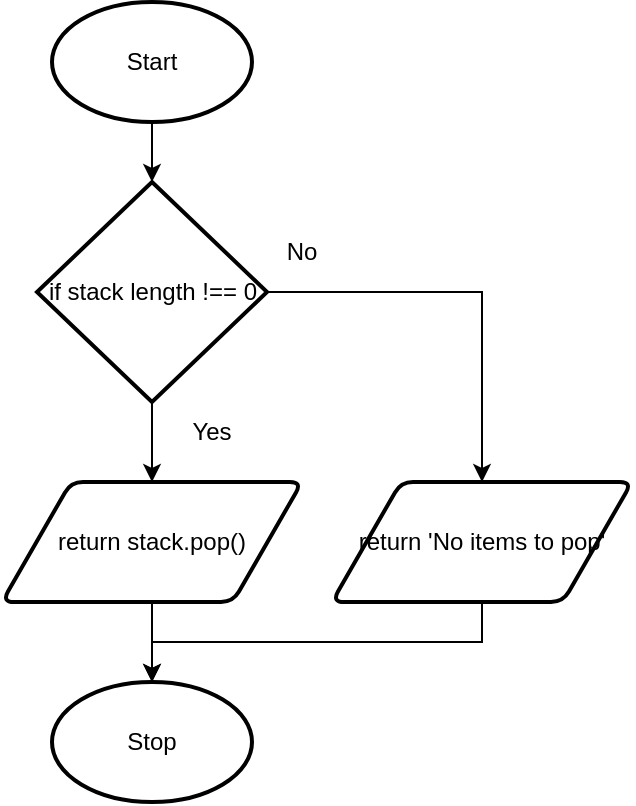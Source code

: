 <mxfile>
    <diagram id="mxK-J4bjDkZV8QfRaeuX" name="Page-1">
        <mxGraphModel dx="1074" dy="755" grid="1" gridSize="10" guides="1" tooltips="1" connect="1" arrows="1" fold="1" page="1" pageScale="1" pageWidth="827" pageHeight="1169" math="0" shadow="0">
            <root>
                <mxCell id="0"/>
                <mxCell id="1" parent="0"/>
                <mxCell id="2" style="edgeStyle=none;html=1;exitX=0.5;exitY=1;exitDx=0;exitDy=0;exitPerimeter=0;entryX=0.5;entryY=0;entryDx=0;entryDy=0;entryPerimeter=0;" edge="1" parent="1" source="3" target="14">
                    <mxGeometry relative="1" as="geometry">
                        <mxPoint x="245" y="160" as="targetPoint"/>
                    </mxGeometry>
                </mxCell>
                <mxCell id="3" value="Start" style="strokeWidth=2;html=1;shape=mxgraph.flowchart.start_1;whiteSpace=wrap;" vertex="1" parent="1">
                    <mxGeometry x="195" y="80" width="100" height="60" as="geometry"/>
                </mxCell>
                <mxCell id="4" value="Stop" style="strokeWidth=2;html=1;shape=mxgraph.flowchart.start_1;whiteSpace=wrap;" vertex="1" parent="1">
                    <mxGeometry x="195" y="420" width="100" height="60" as="geometry"/>
                </mxCell>
                <mxCell id="5" style="edgeStyle=none;rounded=0;html=1;exitX=0.5;exitY=1;exitDx=0;exitDy=0;entryX=0.5;entryY=0;entryDx=0;entryDy=0;entryPerimeter=0;" edge="1" parent="1" source="6" target="4">
                    <mxGeometry relative="1" as="geometry">
                        <mxPoint x="245" y="410" as="targetPoint"/>
                        <Array as="points">
                            <mxPoint x="410" y="400"/>
                            <mxPoint x="245" y="400"/>
                        </Array>
                    </mxGeometry>
                </mxCell>
                <mxCell id="6" value="return&amp;nbsp;'No items to pop'" style="shape=parallelogram;html=1;strokeWidth=2;perimeter=parallelogramPerimeter;whiteSpace=wrap;rounded=1;arcSize=12;size=0.23;" vertex="1" parent="1">
                    <mxGeometry x="335" y="320" width="150" height="60" as="geometry"/>
                </mxCell>
                <mxCell id="7" style="edgeStyle=none;html=1;entryX=0.5;entryY=0;entryDx=0;entryDy=0;rounded=0;exitX=0.95;exitY=0.5;exitDx=0;exitDy=0;exitPerimeter=0;" edge="1" parent="1" source="14" target="6">
                    <mxGeometry relative="1" as="geometry">
                        <mxPoint x="365" y="220" as="targetPoint"/>
                        <Array as="points">
                            <mxPoint x="410" y="225"/>
                        </Array>
                        <mxPoint x="300" y="230" as="sourcePoint"/>
                    </mxGeometry>
                </mxCell>
                <mxCell id="8" style="edgeStyle=none;html=1;exitX=0.5;exitY=1;exitDx=0;exitDy=0;entryX=0.5;entryY=0;entryDx=0;entryDy=0;" edge="1" parent="1" target="13">
                    <mxGeometry relative="1" as="geometry">
                        <mxPoint x="245" y="310" as="targetPoint"/>
                        <mxPoint x="245" y="280" as="sourcePoint"/>
                    </mxGeometry>
                </mxCell>
                <mxCell id="10" value="No" style="text;html=1;strokeColor=none;fillColor=none;align=center;verticalAlign=middle;whiteSpace=wrap;rounded=0;" vertex="1" parent="1">
                    <mxGeometry x="305" y="190" width="30" height="30" as="geometry"/>
                </mxCell>
                <mxCell id="11" value="Yes" style="text;html=1;strokeColor=none;fillColor=none;align=center;verticalAlign=middle;whiteSpace=wrap;rounded=0;" vertex="1" parent="1">
                    <mxGeometry x="260" y="280" width="30" height="30" as="geometry"/>
                </mxCell>
                <mxCell id="12" style="edgeStyle=none;rounded=0;html=1;exitX=0.5;exitY=1;exitDx=0;exitDy=0;entryX=0.5;entryY=0;entryDx=0;entryDy=0;entryPerimeter=0;" edge="1" parent="1" source="13" target="4">
                    <mxGeometry relative="1" as="geometry"/>
                </mxCell>
                <mxCell id="13" value="&lt;span&gt;return stack.pop()&lt;/span&gt;" style="shape=parallelogram;html=1;strokeWidth=2;perimeter=parallelogramPerimeter;whiteSpace=wrap;rounded=1;arcSize=12;size=0.23;" vertex="1" parent="1">
                    <mxGeometry x="170" y="320" width="150" height="60" as="geometry"/>
                </mxCell>
                <mxCell id="14" value="if stack length !== 0" style="strokeWidth=2;html=1;shape=mxgraph.flowchart.decision;whiteSpace=wrap;" vertex="1" parent="1">
                    <mxGeometry x="187.5" y="170" width="115" height="110" as="geometry"/>
                </mxCell>
            </root>
        </mxGraphModel>
    </diagram>
</mxfile>

